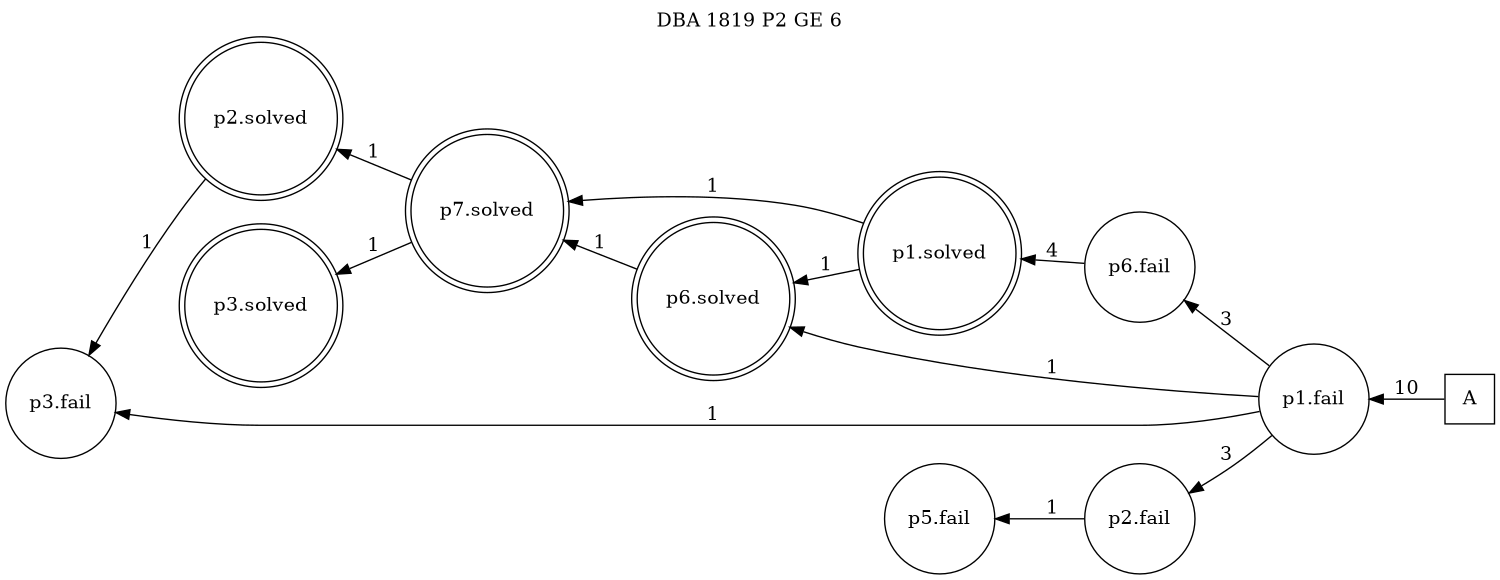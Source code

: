 digraph DBA_1819_P2_GE_6 {
labelloc="tl"
label= " DBA 1819 P2 GE 6 "
rankdir="RL";
graph [ size=" 10 , 10 !"]

"A" [shape="square" label="A"]
"p1.fail" [shape="circle" label="p1.fail"]
"p6.fail" [shape="circle" label="p6.fail"]
"p1.solved" [shape="doublecircle" label="p1.solved"]
"p6.solved" [shape="doublecircle" label="p6.solved"]
"p7.solved" [shape="doublecircle" label="p7.solved"]
"p3.solved" [shape="doublecircle" label="p3.solved"]
"p2.solved" [shape="doublecircle" label="p2.solved"]
"p3.fail" [shape="circle" label="p3.fail"]
"p2.fail" [shape="circle" label="p2.fail"]
"p5.fail" [shape="circle" label="p5.fail"]
"A" -> "p1.fail" [ label=10]
"p1.fail" -> "p6.fail" [ label=3]
"p1.fail" -> "p6.solved" [ label=1]
"p1.fail" -> "p3.fail" [ label=1]
"p1.fail" -> "p2.fail" [ label=3]
"p6.fail" -> "p1.solved" [ label=4]
"p1.solved" -> "p6.solved" [ label=1]
"p1.solved" -> "p7.solved" [ label=1]
"p6.solved" -> "p7.solved" [ label=1]
"p7.solved" -> "p3.solved" [ label=1]
"p7.solved" -> "p2.solved" [ label=1]
"p2.solved" -> "p3.fail" [ label=1]
"p2.fail" -> "p5.fail" [ label=1]
}
